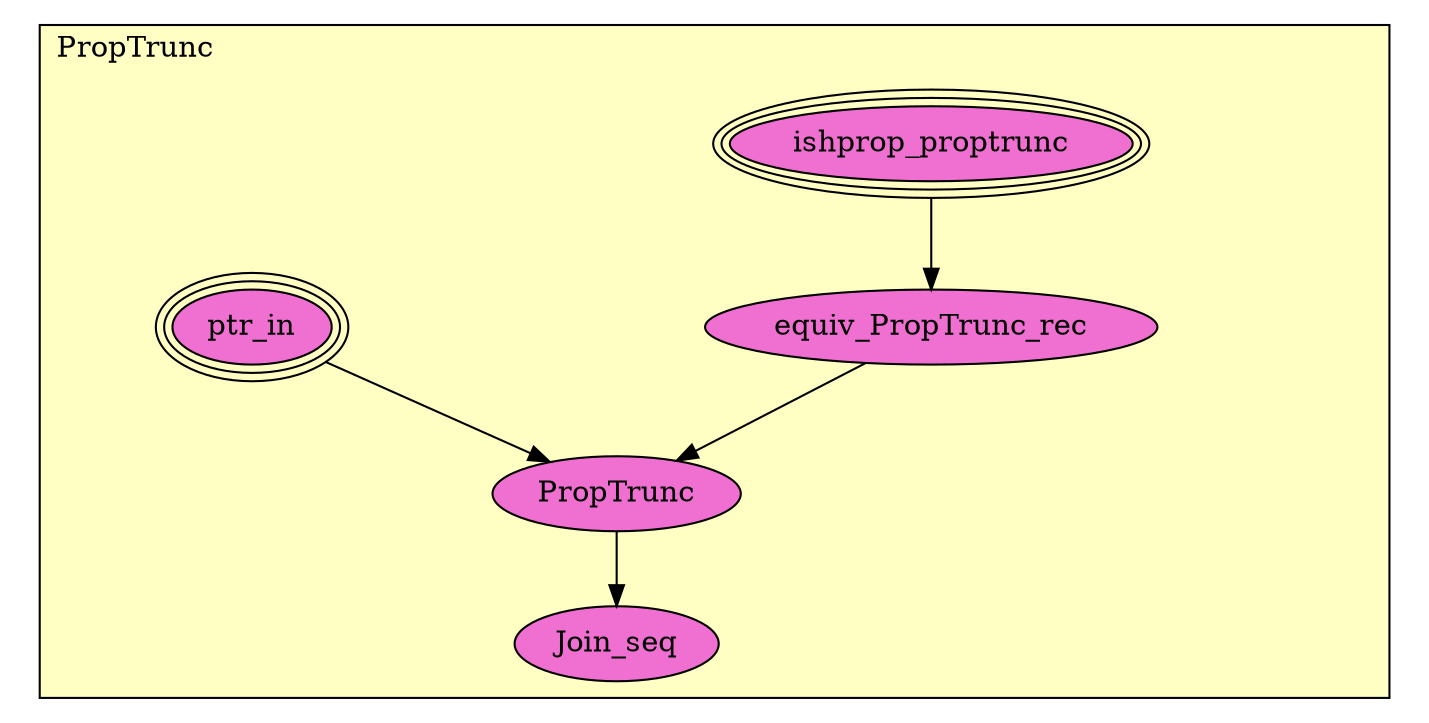 digraph HoTT_Metatheory_PropTrunc {
  graph [ratio=0.5]
  node [style=filled]
PropTrunc_ishprop_proptrunc [label="ishprop_proptrunc", URL=<PropTrunc.html#ishprop_proptrunc>, peripheries=3, fillcolor="#F070D1"] ;
PropTrunc_equiv_PropTrunc_rec [label="equiv_PropTrunc_rec", URL=<PropTrunc.html#equiv_PropTrunc_rec>, fillcolor="#F070D1"] ;
PropTrunc_ptr_in [label="ptr_in", URL=<PropTrunc.html#ptr_in>, peripheries=3, fillcolor="#F070D1"] ;
PropTrunc_PropTrunc [label="PropTrunc", URL=<PropTrunc.html#PropTrunc>, fillcolor="#F070D1"] ;
PropTrunc_Join_seq [label="Join_seq", URL=<PropTrunc.html#Join_seq>, fillcolor="#F070D1"] ;
  PropTrunc_ishprop_proptrunc -> PropTrunc_equiv_PropTrunc_rec [] ;
  PropTrunc_equiv_PropTrunc_rec -> PropTrunc_PropTrunc [] ;
  PropTrunc_ptr_in -> PropTrunc_PropTrunc [] ;
  PropTrunc_PropTrunc -> PropTrunc_Join_seq [] ;
subgraph cluster_PropTrunc { label="PropTrunc"; fillcolor="#FFFFC3"; labeljust=l; style=filled 
PropTrunc_Join_seq; PropTrunc_PropTrunc; PropTrunc_ptr_in; PropTrunc_equiv_PropTrunc_rec; PropTrunc_ishprop_proptrunc; };
} /* END */
